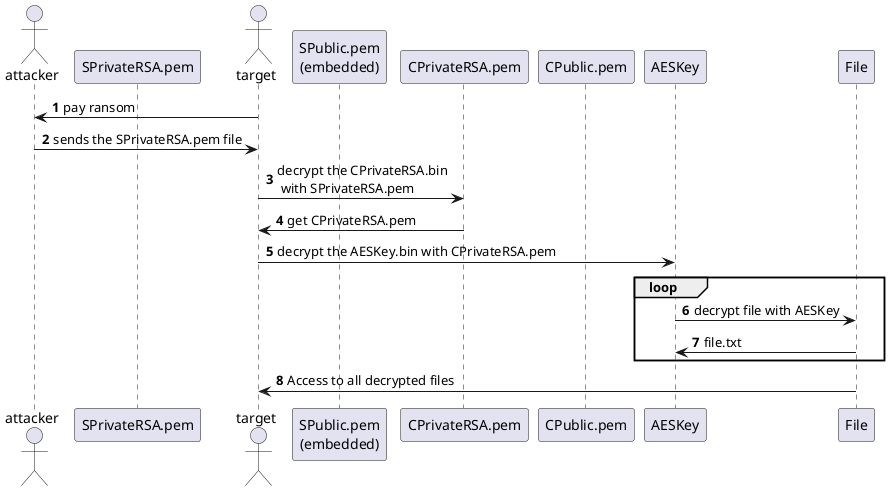 @startuml
'https://plantuml.com/sequence-diagram
actor attacker
participant SPrivateRSA.pem as SPrivate
actor target
participant "SPublic.pem\n(embedded)" as SPublic
participant CPrivateRSA.pem as CPrivate
participant CPublic.pem as CPublic
participant AESKey
participant File
autonumber

attacker <- target: pay ransom
attacker -> target: sends the SPrivateRSA.pem file

target -> CPrivate: decrypt the CPrivateRSA.bin\n with SPrivateRSA.pem
CPrivate -> target: get CPrivateRSA.pem
target -> AESKey: decrypt the AESKey.bin with CPrivateRSA.pem
loop
AESKey -> File: decrypt file with AESKey
File -> AESKey: file.txt
end
File -> target: Access to all decrypted files
@enduml